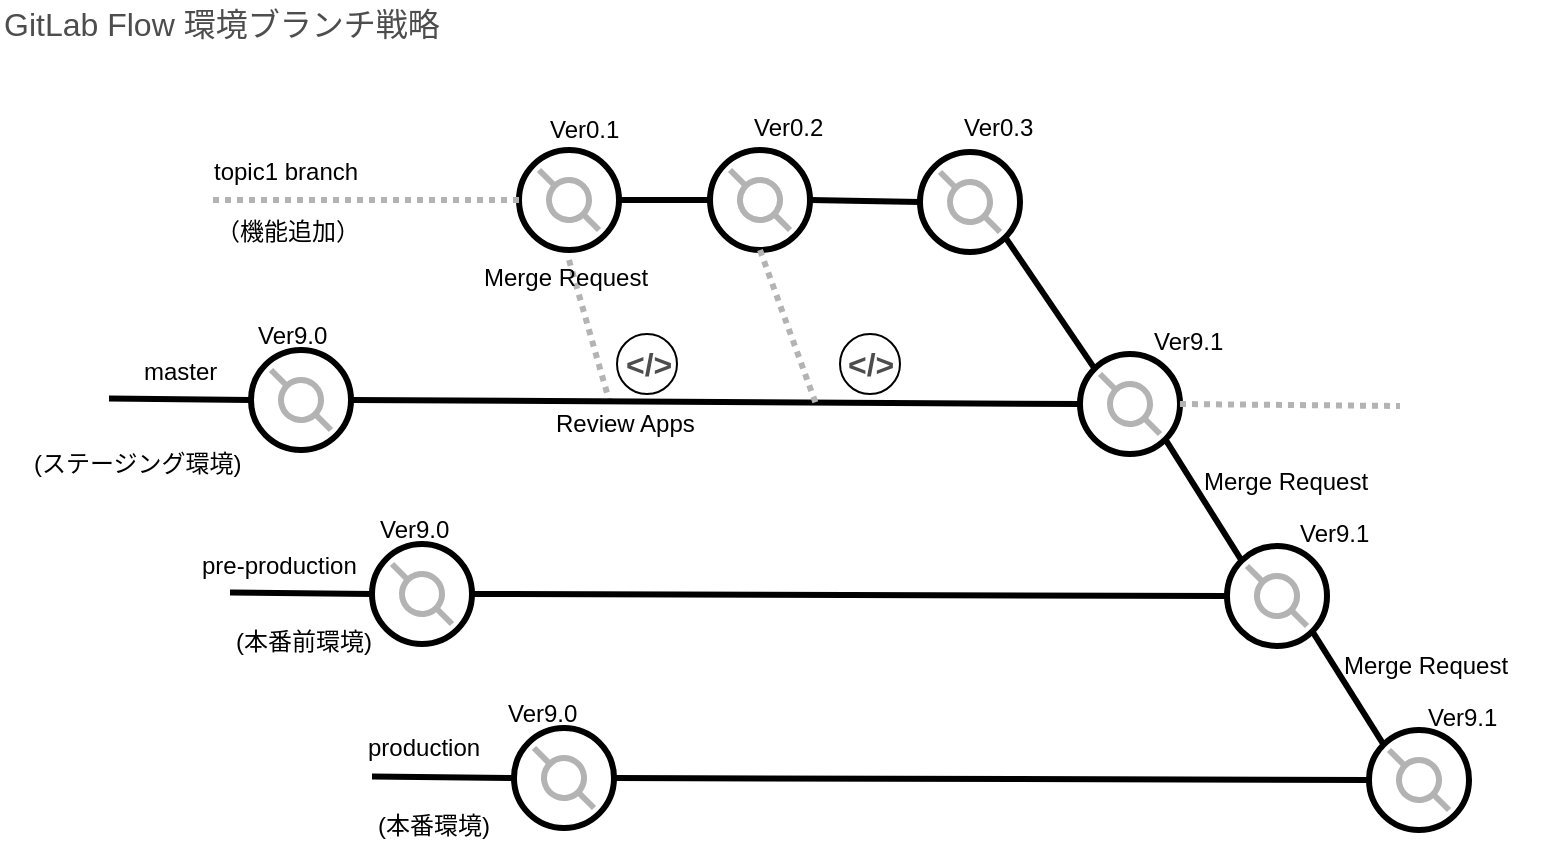 <mxfile version="10.8.3" type="github"><diagram id="h7-sMJOLMYEYU_j4cz_C" name="Page-1"><mxGraphModel dx="1394" dy="804" grid="1" gridSize="10" guides="1" tooltips="1" connect="1" arrows="1" fold="1" page="1" pageScale="1" pageWidth="1169" pageHeight="827" math="0" shadow="0"><root><mxCell id="0"/><mxCell id="1" parent="0"/><mxCell id="c6o1sD_H5uUqsPZQ0E5W-1" value="" style="shape=image;html=1;verticalAlign=top;verticalLabelPosition=bottom;labelBackgroundColor=#ffffff;imageAspect=0;aspect=fixed;image=https://cdn4.iconfinder.com/data/icons/feather/24/git-merge-128.png" vertex="1" parent="1"><mxGeometry x="115.5" y="105" width="52" height="52" as="geometry"/></mxCell><mxCell id="c6o1sD_H5uUqsPZQ0E5W-2" value="" style="group" vertex="1" connectable="0" parent="1"><mxGeometry x="330.5" y="116" width="40" height="40" as="geometry"/></mxCell><mxCell id="c6o1sD_H5uUqsPZQ0E5W-3" value="" style="group" vertex="1" connectable="0" parent="c6o1sD_H5uUqsPZQ0E5W-2"><mxGeometry width="40" height="40" as="geometry"/></mxCell><mxCell id="c6o1sD_H5uUqsPZQ0E5W-4" value="" style="ellipse;whiteSpace=wrap;html=1;aspect=fixed;labelBackgroundColor=#ffffff;strokeColor=#000000;strokeWidth=3;fillColor=#FFFFFF;" vertex="1" parent="c6o1sD_H5uUqsPZQ0E5W-3"><mxGeometry x="-10" y="-10" width="50" height="50" as="geometry"/></mxCell><mxCell id="c6o1sD_H5uUqsPZQ0E5W-5" value="" style="endArrow=none;html=1;strokeWidth=3;strokeColor=#B3B3B3;" edge="1" parent="c6o1sD_H5uUqsPZQ0E5W-3"><mxGeometry width="50" height="50" relative="1" as="geometry"><mxPoint as="sourcePoint"/><mxPoint x="30" y="30" as="targetPoint"/></mxGeometry></mxCell><mxCell id="c6o1sD_H5uUqsPZQ0E5W-6" value="" style="ellipse;whiteSpace=wrap;html=1;aspect=fixed;labelBackgroundColor=#ffffff;fillColor=#FFFFFF;strokeWidth=3;strokeColor=#B3B3B3;rotation=-10;" vertex="1" parent="c6o1sD_H5uUqsPZQ0E5W-3"><mxGeometry x="5" y="5" width="20" height="20" as="geometry"/></mxCell><mxCell id="c6o1sD_H5uUqsPZQ0E5W-17" value="" style="endArrow=none;dashed=1;html=1;strokeColor=#B3B3B3;strokeWidth=3;entryX=0;entryY=0.5;entryDx=0;entryDy=0;exitX=1;exitY=0.5;exitDx=0;exitDy=0;dashPattern=1 1;" edge="1" parent="1" source="c6o1sD_H5uUqsPZQ0E5W-1" target="c6o1sD_H5uUqsPZQ0E5W-4"><mxGeometry width="50" height="50" relative="1" as="geometry"><mxPoint x="185.5" y="231" as="sourcePoint"/><mxPoint x="235.5" y="181" as="targetPoint"/></mxGeometry></mxCell><mxCell id="c6o1sD_H5uUqsPZQ0E5W-18" value="" style="endArrow=none;html=1;strokeColor=#000000;strokeWidth=3;exitX=1;exitY=0.5;exitDx=0;exitDy=0;entryX=0;entryY=0.5;entryDx=0;entryDy=0;" edge="1" parent="1" source="c6o1sD_H5uUqsPZQ0E5W-4" target="c6o1sD_H5uUqsPZQ0E5W-90"><mxGeometry width="50" height="50" relative="1" as="geometry"><mxPoint x="115.5" y="231" as="sourcePoint"/><mxPoint x="419.5" y="131" as="targetPoint"/></mxGeometry></mxCell><mxCell id="c6o1sD_H5uUqsPZQ0E5W-25" value="topic1 branch" style="text;html=1;resizable=0;points=[];autosize=1;align=left;verticalAlign=top;spacingTop=-4;" vertex="1" parent="1"><mxGeometry x="165.5" y="107" width="90" height="20" as="geometry"/></mxCell><mxCell id="c6o1sD_H5uUqsPZQ0E5W-26" value="（機能追加）" style="text;html=1;resizable=0;points=[];autosize=1;align=left;verticalAlign=top;spacingTop=-4;" vertex="1" parent="1"><mxGeometry x="166.5" y="137" width="90" height="20" as="geometry"/></mxCell><mxCell id="c6o1sD_H5uUqsPZQ0E5W-35" value="" style="group" vertex="1" connectable="0" parent="1"><mxGeometry x="369.5" y="198" width="32" height="30" as="geometry"/></mxCell><mxCell id="c6o1sD_H5uUqsPZQ0E5W-36" value="" style="ellipse;whiteSpace=wrap;html=1;aspect=fixed;" vertex="1" parent="c6o1sD_H5uUqsPZQ0E5W-35"><mxGeometry width="30" height="30" as="geometry"/></mxCell><mxCell id="c6o1sD_H5uUqsPZQ0E5W-37" value="&lt;b style=&quot;font-size: 16px;&quot;&gt;&amp;lt;/&amp;gt;&lt;/b&gt;" style="text;html=1;resizable=0;points=[];autosize=1;align=left;verticalAlign=top;spacingTop=-4;fontColor=#4D4D4D;fontSize=16;" vertex="1" parent="c6o1sD_H5uUqsPZQ0E5W-35"><mxGeometry x="2" y="3" width="30" height="20" as="geometry"/></mxCell><mxCell id="c6o1sD_H5uUqsPZQ0E5W-38" value="" style="endArrow=none;dashed=1;html=1;strokeColor=#B3B3B3;strokeWidth=3;dashPattern=1 1;" edge="1" parent="1"><mxGeometry width="50" height="50" relative="1" as="geometry"><mxPoint x="345.5" y="161" as="sourcePoint"/><mxPoint x="365.5" y="231" as="targetPoint"/></mxGeometry></mxCell><mxCell id="c6o1sD_H5uUqsPZQ0E5W-40" value="Merge Request&lt;br&gt;" style="text;html=1;resizable=0;points=[];autosize=1;align=left;verticalAlign=top;spacingTop=-4;" vertex="1" parent="1"><mxGeometry x="300.5" y="160" width="100" height="20" as="geometry"/></mxCell><mxCell id="c6o1sD_H5uUqsPZQ0E5W-70" value="GitLab Flow 環境ブランチ戦略" style="text;html=1;resizable=0;points=[];autosize=1;align=left;verticalAlign=top;spacingTop=-4;fontSize=16;fontColor=#4D4D4D;" vertex="1" parent="1"><mxGeometry x="61" y="31" width="230" height="20" as="geometry"/></mxCell><mxCell id="c6o1sD_H5uUqsPZQ0E5W-71" value="" style="group" vertex="1" connectable="0" parent="1"><mxGeometry x="196.5" y="216" width="40" height="40" as="geometry"/></mxCell><mxCell id="c6o1sD_H5uUqsPZQ0E5W-72" value="" style="group" vertex="1" connectable="0" parent="c6o1sD_H5uUqsPZQ0E5W-71"><mxGeometry width="40" height="40" as="geometry"/></mxCell><mxCell id="c6o1sD_H5uUqsPZQ0E5W-73" value="" style="ellipse;whiteSpace=wrap;html=1;aspect=fixed;labelBackgroundColor=#ffffff;strokeColor=#000000;strokeWidth=3;fillColor=#FFFFFF;" vertex="1" parent="c6o1sD_H5uUqsPZQ0E5W-72"><mxGeometry x="-10" y="-10" width="50" height="50" as="geometry"/></mxCell><mxCell id="c6o1sD_H5uUqsPZQ0E5W-74" value="" style="endArrow=none;html=1;strokeWidth=3;strokeColor=#B3B3B3;" edge="1" parent="c6o1sD_H5uUqsPZQ0E5W-72"><mxGeometry width="50" height="50" relative="1" as="geometry"><mxPoint as="sourcePoint"/><mxPoint x="30" y="30" as="targetPoint"/></mxGeometry></mxCell><mxCell id="c6o1sD_H5uUqsPZQ0E5W-75" value="" style="ellipse;whiteSpace=wrap;html=1;aspect=fixed;labelBackgroundColor=#ffffff;fillColor=#FFFFFF;strokeWidth=3;strokeColor=#B3B3B3;rotation=-10;" vertex="1" parent="c6o1sD_H5uUqsPZQ0E5W-72"><mxGeometry x="5" y="5" width="20" height="20" as="geometry"/></mxCell><mxCell id="c6o1sD_H5uUqsPZQ0E5W-76" value="" style="shape=image;html=1;verticalAlign=top;verticalLabelPosition=bottom;labelBackgroundColor=#ffffff;imageAspect=0;aspect=fixed;image=https://cdn4.iconfinder.com/data/icons/feather/24/git-merge-128.png" vertex="1" parent="1"><mxGeometry x="63.5" y="204" width="52" height="52" as="geometry"/></mxCell><mxCell id="c6o1sD_H5uUqsPZQ0E5W-77" value="" style="endArrow=none;html=1;strokeColor=#000000;strokeWidth=3;entryX=0;entryY=0.5;entryDx=0;entryDy=0;" edge="1" parent="1" source="c6o1sD_H5uUqsPZQ0E5W-76" target="c6o1sD_H5uUqsPZQ0E5W-73"><mxGeometry width="50" height="50" relative="1" as="geometry"><mxPoint x="124" y="229.5" as="sourcePoint"/><mxPoint x="173" y="229.5" as="targetPoint"/></mxGeometry></mxCell><mxCell id="c6o1sD_H5uUqsPZQ0E5W-78" value="&lt;span style=&quot;font-size: 12px&quot;&gt;master&lt;br&gt;&lt;/span&gt;" style="text;html=1;resizable=0;points=[];autosize=1;align=left;verticalAlign=top;spacingTop=-4;fontSize=16;fontColor=#000000;" vertex="1" parent="1"><mxGeometry x="130.5" y="203" width="50" height="20" as="geometry"/></mxCell><mxCell id="c6o1sD_H5uUqsPZQ0E5W-79" value="&lt;span style=&quot;font-size: 12px&quot;&gt;(ステージング環境)&lt;br&gt;&lt;/span&gt;" style="text;html=1;resizable=0;points=[];autosize=1;align=left;verticalAlign=top;spacingTop=-4;fontSize=16;fontColor=#000000;" vertex="1" parent="1"><mxGeometry x="76" y="249" width="120" height="20" as="geometry"/></mxCell><mxCell id="c6o1sD_H5uUqsPZQ0E5W-80" value="" style="group" vertex="1" connectable="0" parent="1"><mxGeometry x="611" y="218" width="40" height="40" as="geometry"/></mxCell><mxCell id="c6o1sD_H5uUqsPZQ0E5W-81" value="" style="group" vertex="1" connectable="0" parent="c6o1sD_H5uUqsPZQ0E5W-80"><mxGeometry width="40" height="40" as="geometry"/></mxCell><mxCell id="c6o1sD_H5uUqsPZQ0E5W-82" value="" style="ellipse;whiteSpace=wrap;html=1;aspect=fixed;labelBackgroundColor=#ffffff;strokeColor=#000000;strokeWidth=3;fillColor=#FFFFFF;" vertex="1" parent="c6o1sD_H5uUqsPZQ0E5W-81"><mxGeometry x="-10" y="-10" width="50" height="50" as="geometry"/></mxCell><mxCell id="c6o1sD_H5uUqsPZQ0E5W-83" value="" style="endArrow=none;html=1;strokeWidth=3;strokeColor=#B3B3B3;" edge="1" parent="c6o1sD_H5uUqsPZQ0E5W-81"><mxGeometry width="50" height="50" relative="1" as="geometry"><mxPoint as="sourcePoint"/><mxPoint x="30" y="30" as="targetPoint"/></mxGeometry></mxCell><mxCell id="c6o1sD_H5uUqsPZQ0E5W-84" value="" style="ellipse;whiteSpace=wrap;html=1;aspect=fixed;labelBackgroundColor=#ffffff;fillColor=#FFFFFF;strokeWidth=3;strokeColor=#B3B3B3;rotation=-10;" vertex="1" parent="c6o1sD_H5uUqsPZQ0E5W-81"><mxGeometry x="5" y="5" width="20" height="20" as="geometry"/></mxCell><mxCell id="c6o1sD_H5uUqsPZQ0E5W-85" value="" style="endArrow=none;html=1;strokeColor=#000000;strokeWidth=3;entryX=0;entryY=0.5;entryDx=0;entryDy=0;exitX=1;exitY=0.5;exitDx=0;exitDy=0;" edge="1" parent="1" source="c6o1sD_H5uUqsPZQ0E5W-73" target="c6o1sD_H5uUqsPZQ0E5W-82"><mxGeometry width="50" height="50" relative="1" as="geometry"><mxPoint x="125.5" y="240.267" as="sourcePoint"/><mxPoint x="197" y="241" as="targetPoint"/></mxGeometry></mxCell><mxCell id="c6o1sD_H5uUqsPZQ0E5W-86" value="&lt;span style=&quot;font-size: 12px&quot;&gt;Ver9.0&lt;br&gt;&lt;/span&gt;" style="text;html=1;resizable=0;points=[];autosize=1;align=left;verticalAlign=top;spacingTop=-4;fontSize=16;fontColor=#000000;" vertex="1" parent="1"><mxGeometry x="188" y="185" width="50" height="20" as="geometry"/></mxCell><mxCell id="c6o1sD_H5uUqsPZQ0E5W-88" value="" style="group" vertex="1" connectable="0" parent="1"><mxGeometry x="426" y="116" width="40" height="40" as="geometry"/></mxCell><mxCell id="c6o1sD_H5uUqsPZQ0E5W-89" value="" style="group" vertex="1" connectable="0" parent="c6o1sD_H5uUqsPZQ0E5W-88"><mxGeometry width="40" height="40" as="geometry"/></mxCell><mxCell id="c6o1sD_H5uUqsPZQ0E5W-90" value="" style="ellipse;whiteSpace=wrap;html=1;aspect=fixed;labelBackgroundColor=#ffffff;strokeColor=#000000;strokeWidth=3;fillColor=#FFFFFF;" vertex="1" parent="c6o1sD_H5uUqsPZQ0E5W-89"><mxGeometry x="-10" y="-10" width="50" height="50" as="geometry"/></mxCell><mxCell id="c6o1sD_H5uUqsPZQ0E5W-91" value="" style="endArrow=none;html=1;strokeWidth=3;strokeColor=#B3B3B3;" edge="1" parent="c6o1sD_H5uUqsPZQ0E5W-89"><mxGeometry width="50" height="50" relative="1" as="geometry"><mxPoint as="sourcePoint"/><mxPoint x="30" y="30" as="targetPoint"/></mxGeometry></mxCell><mxCell id="c6o1sD_H5uUqsPZQ0E5W-92" value="" style="ellipse;whiteSpace=wrap;html=1;aspect=fixed;labelBackgroundColor=#ffffff;fillColor=#FFFFFF;strokeWidth=3;strokeColor=#B3B3B3;rotation=-10;" vertex="1" parent="c6o1sD_H5uUqsPZQ0E5W-89"><mxGeometry x="5" y="5" width="20" height="20" as="geometry"/></mxCell><mxCell id="c6o1sD_H5uUqsPZQ0E5W-93" value="" style="group" vertex="1" connectable="0" parent="1"><mxGeometry x="531" y="117" width="40" height="40" as="geometry"/></mxCell><mxCell id="c6o1sD_H5uUqsPZQ0E5W-94" value="" style="group" vertex="1" connectable="0" parent="c6o1sD_H5uUqsPZQ0E5W-93"><mxGeometry width="40" height="40" as="geometry"/></mxCell><mxCell id="c6o1sD_H5uUqsPZQ0E5W-95" value="" style="ellipse;whiteSpace=wrap;html=1;aspect=fixed;labelBackgroundColor=#ffffff;strokeColor=#000000;strokeWidth=3;fillColor=#FFFFFF;" vertex="1" parent="c6o1sD_H5uUqsPZQ0E5W-94"><mxGeometry x="-10" y="-10" width="50" height="50" as="geometry"/></mxCell><mxCell id="c6o1sD_H5uUqsPZQ0E5W-96" value="" style="endArrow=none;html=1;strokeWidth=3;strokeColor=#B3B3B3;" edge="1" parent="c6o1sD_H5uUqsPZQ0E5W-94"><mxGeometry width="50" height="50" relative="1" as="geometry"><mxPoint as="sourcePoint"/><mxPoint x="30" y="30" as="targetPoint"/></mxGeometry></mxCell><mxCell id="c6o1sD_H5uUqsPZQ0E5W-97" value="" style="ellipse;whiteSpace=wrap;html=1;aspect=fixed;labelBackgroundColor=#ffffff;fillColor=#FFFFFF;strokeWidth=3;strokeColor=#B3B3B3;rotation=-10;" vertex="1" parent="c6o1sD_H5uUqsPZQ0E5W-94"><mxGeometry x="5" y="5" width="20" height="20" as="geometry"/></mxCell><mxCell id="c6o1sD_H5uUqsPZQ0E5W-98" value="" style="endArrow=none;html=1;strokeColor=#000000;strokeWidth=3;exitX=1;exitY=0.5;exitDx=0;exitDy=0;entryX=0;entryY=0.5;entryDx=0;entryDy=0;" edge="1" parent="1" source="c6o1sD_H5uUqsPZQ0E5W-90" target="c6o1sD_H5uUqsPZQ0E5W-95"><mxGeometry width="50" height="50" relative="1" as="geometry"><mxPoint x="381" y="141" as="sourcePoint"/><mxPoint x="426" y="141" as="targetPoint"/></mxGeometry></mxCell><mxCell id="c6o1sD_H5uUqsPZQ0E5W-99" value="" style="endArrow=none;dashed=1;html=1;strokeColor=#B3B3B3;strokeWidth=3;dashPattern=1 1;exitX=0.5;exitY=1;exitDx=0;exitDy=0;" edge="1" parent="1" source="c6o1sD_H5uUqsPZQ0E5W-90"><mxGeometry width="50" height="50" relative="1" as="geometry"><mxPoint x="355.5" y="171" as="sourcePoint"/><mxPoint x="469" y="233" as="targetPoint"/></mxGeometry></mxCell><mxCell id="c6o1sD_H5uUqsPZQ0E5W-100" value="" style="group" vertex="1" connectable="0" parent="1"><mxGeometry x="481" y="198" width="32" height="30" as="geometry"/></mxCell><mxCell id="c6o1sD_H5uUqsPZQ0E5W-101" value="" style="ellipse;whiteSpace=wrap;html=1;aspect=fixed;" vertex="1" parent="c6o1sD_H5uUqsPZQ0E5W-100"><mxGeometry width="30" height="30" as="geometry"/></mxCell><mxCell id="c6o1sD_H5uUqsPZQ0E5W-102" value="&lt;b style=&quot;font-size: 16px;&quot;&gt;&amp;lt;/&amp;gt;&lt;/b&gt;" style="text;html=1;resizable=0;points=[];autosize=1;align=left;verticalAlign=top;spacingTop=-4;fontColor=#4D4D4D;fontSize=16;" vertex="1" parent="c6o1sD_H5uUqsPZQ0E5W-100"><mxGeometry x="2" y="3" width="30" height="20" as="geometry"/></mxCell><mxCell id="c6o1sD_H5uUqsPZQ0E5W-103" value="Review Apps" style="text;html=1;resizable=0;points=[];autosize=1;align=left;verticalAlign=top;spacingTop=-4;" vertex="1" parent="1"><mxGeometry x="336.5" y="233" width="90" height="20" as="geometry"/></mxCell><mxCell id="c6o1sD_H5uUqsPZQ0E5W-104" value="" style="endArrow=none;html=1;strokeColor=#000000;strokeWidth=3;entryX=0;entryY=0;entryDx=0;entryDy=0;exitX=1;exitY=1;exitDx=0;exitDy=0;" edge="1" parent="1" source="c6o1sD_H5uUqsPZQ0E5W-95" target="c6o1sD_H5uUqsPZQ0E5W-82"><mxGeometry width="50" height="50" relative="1" as="geometry"><mxPoint x="581" y="137" as="sourcePoint"/><mxPoint x="661" y="186" as="targetPoint"/></mxGeometry></mxCell><mxCell id="c6o1sD_H5uUqsPZQ0E5W-105" value="&lt;span style=&quot;font-size: 12px&quot;&gt;Ver9.1&lt;br&gt;&lt;/span&gt;" style="text;html=1;resizable=0;points=[];autosize=1;align=left;verticalAlign=top;spacingTop=-4;fontSize=16;fontColor=#000000;" vertex="1" parent="1"><mxGeometry x="636" y="188" width="50" height="20" as="geometry"/></mxCell><mxCell id="c6o1sD_H5uUqsPZQ0E5W-106" value="Ver0.1" style="text;html=1;resizable=0;points=[];autosize=1;align=left;verticalAlign=top;spacingTop=-4;" vertex="1" parent="1"><mxGeometry x="334" y="86" width="50" height="20" as="geometry"/></mxCell><mxCell id="c6o1sD_H5uUqsPZQ0E5W-107" value="Ver0.2" style="text;html=1;resizable=0;points=[];autosize=1;align=left;verticalAlign=top;spacingTop=-4;" vertex="1" parent="1"><mxGeometry x="436" y="85" width="50" height="20" as="geometry"/></mxCell><mxCell id="c6o1sD_H5uUqsPZQ0E5W-108" value="Ver0.3" style="text;html=1;resizable=0;points=[];autosize=1;align=left;verticalAlign=top;spacingTop=-4;" vertex="1" parent="1"><mxGeometry x="541" y="85" width="50" height="20" as="geometry"/></mxCell><mxCell id="c6o1sD_H5uUqsPZQ0E5W-109" value="" style="endArrow=none;dashed=1;html=1;strokeColor=#B3B3B3;strokeWidth=3;exitX=1;exitY=0.5;exitDx=0;exitDy=0;dashPattern=1 1;" edge="1" parent="1" source="c6o1sD_H5uUqsPZQ0E5W-82"><mxGeometry width="50" height="50" relative="1" as="geometry"><mxPoint x="661" y="233" as="sourcePoint"/><mxPoint x="761" y="234" as="targetPoint"/></mxGeometry></mxCell><mxCell id="c6o1sD_H5uUqsPZQ0E5W-110" value="" style="group" vertex="1" connectable="0" parent="1"><mxGeometry x="257" y="313" width="40" height="40" as="geometry"/></mxCell><mxCell id="c6o1sD_H5uUqsPZQ0E5W-111" value="" style="group" vertex="1" connectable="0" parent="c6o1sD_H5uUqsPZQ0E5W-110"><mxGeometry width="40" height="40" as="geometry"/></mxCell><mxCell id="c6o1sD_H5uUqsPZQ0E5W-112" value="" style="ellipse;whiteSpace=wrap;html=1;aspect=fixed;labelBackgroundColor=#ffffff;strokeColor=#000000;strokeWidth=3;fillColor=#FFFFFF;" vertex="1" parent="c6o1sD_H5uUqsPZQ0E5W-111"><mxGeometry x="-10" y="-10" width="50" height="50" as="geometry"/></mxCell><mxCell id="c6o1sD_H5uUqsPZQ0E5W-113" value="" style="endArrow=none;html=1;strokeWidth=3;strokeColor=#B3B3B3;" edge="1" parent="c6o1sD_H5uUqsPZQ0E5W-111"><mxGeometry width="50" height="50" relative="1" as="geometry"><mxPoint as="sourcePoint"/><mxPoint x="30" y="30" as="targetPoint"/></mxGeometry></mxCell><mxCell id="c6o1sD_H5uUqsPZQ0E5W-114" value="" style="ellipse;whiteSpace=wrap;html=1;aspect=fixed;labelBackgroundColor=#ffffff;fillColor=#FFFFFF;strokeWidth=3;strokeColor=#B3B3B3;rotation=-10;" vertex="1" parent="c6o1sD_H5uUqsPZQ0E5W-111"><mxGeometry x="5" y="5" width="20" height="20" as="geometry"/></mxCell><mxCell id="c6o1sD_H5uUqsPZQ0E5W-115" value="" style="shape=image;html=1;verticalAlign=top;verticalLabelPosition=bottom;labelBackgroundColor=#ffffff;imageAspect=0;aspect=fixed;image=https://cdn4.iconfinder.com/data/icons/feather/24/git-merge-128.png" vertex="1" parent="1"><mxGeometry x="124" y="301" width="52" height="52" as="geometry"/></mxCell><mxCell id="c6o1sD_H5uUqsPZQ0E5W-116" value="" style="endArrow=none;html=1;strokeColor=#000000;strokeWidth=3;entryX=0;entryY=0.5;entryDx=0;entryDy=0;" edge="1" parent="1" source="c6o1sD_H5uUqsPZQ0E5W-115" target="c6o1sD_H5uUqsPZQ0E5W-112"><mxGeometry width="50" height="50" relative="1" as="geometry"><mxPoint x="184.5" y="326.5" as="sourcePoint"/><mxPoint x="233.5" y="326.5" as="targetPoint"/></mxGeometry></mxCell><mxCell id="c6o1sD_H5uUqsPZQ0E5W-117" value="&lt;span style=&quot;font-size: 12px&quot;&gt;pre-production&lt;br&gt;&lt;/span&gt;" style="text;html=1;resizable=0;points=[];autosize=1;align=left;verticalAlign=top;spacingTop=-4;fontSize=16;fontColor=#000000;" vertex="1" parent="1"><mxGeometry x="159.5" y="300" width="90" height="20" as="geometry"/></mxCell><mxCell id="c6o1sD_H5uUqsPZQ0E5W-118" value="&lt;span style=&quot;font-size: 12px&quot;&gt;(本番前環境)&lt;br&gt;&lt;/span&gt;" style="text;html=1;resizable=0;points=[];autosize=1;align=left;verticalAlign=top;spacingTop=-4;fontSize=16;fontColor=#000000;" vertex="1" parent="1"><mxGeometry x="177" y="338" width="80" height="20" as="geometry"/></mxCell><mxCell id="c6o1sD_H5uUqsPZQ0E5W-119" value="&lt;span style=&quot;font-size: 12px&quot;&gt;Ver9.0&lt;br&gt;&lt;/span&gt;" style="text;html=1;resizable=0;points=[];autosize=1;align=left;verticalAlign=top;spacingTop=-4;fontSize=16;fontColor=#000000;" vertex="1" parent="1"><mxGeometry x="248.5" y="282" width="50" height="20" as="geometry"/></mxCell><mxCell id="c6o1sD_H5uUqsPZQ0E5W-127" value="" style="group" vertex="1" connectable="0" parent="1"><mxGeometry x="684.5" y="314" width="40" height="40" as="geometry"/></mxCell><mxCell id="c6o1sD_H5uUqsPZQ0E5W-128" value="" style="group" vertex="1" connectable="0" parent="c6o1sD_H5uUqsPZQ0E5W-127"><mxGeometry width="40" height="40" as="geometry"/></mxCell><mxCell id="c6o1sD_H5uUqsPZQ0E5W-129" value="" style="ellipse;whiteSpace=wrap;html=1;aspect=fixed;labelBackgroundColor=#ffffff;strokeColor=#000000;strokeWidth=3;fillColor=#FFFFFF;" vertex="1" parent="c6o1sD_H5uUqsPZQ0E5W-128"><mxGeometry x="-10" y="-10" width="50" height="50" as="geometry"/></mxCell><mxCell id="c6o1sD_H5uUqsPZQ0E5W-130" value="" style="endArrow=none;html=1;strokeWidth=3;strokeColor=#B3B3B3;" edge="1" parent="c6o1sD_H5uUqsPZQ0E5W-128"><mxGeometry width="50" height="50" relative="1" as="geometry"><mxPoint as="sourcePoint"/><mxPoint x="30" y="30" as="targetPoint"/></mxGeometry></mxCell><mxCell id="c6o1sD_H5uUqsPZQ0E5W-131" value="" style="ellipse;whiteSpace=wrap;html=1;aspect=fixed;labelBackgroundColor=#ffffff;fillColor=#FFFFFF;strokeWidth=3;strokeColor=#B3B3B3;rotation=-10;" vertex="1" parent="c6o1sD_H5uUqsPZQ0E5W-128"><mxGeometry x="5" y="5" width="20" height="20" as="geometry"/></mxCell><mxCell id="c6o1sD_H5uUqsPZQ0E5W-132" value="&lt;span style=&quot;font-size: 12px&quot;&gt;Ver9.1&lt;br&gt;&lt;/span&gt;" style="text;html=1;resizable=0;points=[];autosize=1;align=left;verticalAlign=top;spacingTop=-4;fontSize=16;fontColor=#000000;" vertex="1" parent="1"><mxGeometry x="708.5" y="284" width="50" height="20" as="geometry"/></mxCell><mxCell id="c6o1sD_H5uUqsPZQ0E5W-133" value="" style="endArrow=none;html=1;strokeColor=#000000;strokeWidth=3;exitX=1;exitY=0.5;exitDx=0;exitDy=0;entryX=0;entryY=0.5;entryDx=0;entryDy=0;" edge="1" parent="1" source="c6o1sD_H5uUqsPZQ0E5W-112" target="c6o1sD_H5uUqsPZQ0E5W-129"><mxGeometry width="50" height="50" relative="1" as="geometry"><mxPoint x="327" y="333" as="sourcePoint"/><mxPoint x="442" y="334" as="targetPoint"/></mxGeometry></mxCell><mxCell id="c6o1sD_H5uUqsPZQ0E5W-135" value="" style="endArrow=none;html=1;strokeColor=#000000;strokeWidth=3;exitX=1;exitY=1;exitDx=0;exitDy=0;entryX=0;entryY=0;entryDx=0;entryDy=0;" edge="1" parent="1" source="c6o1sD_H5uUqsPZQ0E5W-82" target="c6o1sD_H5uUqsPZQ0E5W-129"><mxGeometry width="50" height="50" relative="1" as="geometry"><mxPoint x="719" y="258.5" as="sourcePoint"/><mxPoint x="834" y="259.5" as="targetPoint"/></mxGeometry></mxCell><mxCell id="c6o1sD_H5uUqsPZQ0E5W-136" value="" style="group" vertex="1" connectable="0" parent="1"><mxGeometry x="328" y="405" width="40" height="40" as="geometry"/></mxCell><mxCell id="c6o1sD_H5uUqsPZQ0E5W-137" value="" style="group" vertex="1" connectable="0" parent="c6o1sD_H5uUqsPZQ0E5W-136"><mxGeometry width="40" height="40" as="geometry"/></mxCell><mxCell id="c6o1sD_H5uUqsPZQ0E5W-138" value="" style="ellipse;whiteSpace=wrap;html=1;aspect=fixed;labelBackgroundColor=#ffffff;strokeColor=#000000;strokeWidth=3;fillColor=#FFFFFF;" vertex="1" parent="c6o1sD_H5uUqsPZQ0E5W-137"><mxGeometry x="-10" y="-10" width="50" height="50" as="geometry"/></mxCell><mxCell id="c6o1sD_H5uUqsPZQ0E5W-139" value="" style="endArrow=none;html=1;strokeWidth=3;strokeColor=#B3B3B3;" edge="1" parent="c6o1sD_H5uUqsPZQ0E5W-137"><mxGeometry width="50" height="50" relative="1" as="geometry"><mxPoint as="sourcePoint"/><mxPoint x="30" y="30" as="targetPoint"/></mxGeometry></mxCell><mxCell id="c6o1sD_H5uUqsPZQ0E5W-140" value="" style="ellipse;whiteSpace=wrap;html=1;aspect=fixed;labelBackgroundColor=#ffffff;fillColor=#FFFFFF;strokeWidth=3;strokeColor=#B3B3B3;rotation=-10;" vertex="1" parent="c6o1sD_H5uUqsPZQ0E5W-137"><mxGeometry x="5" y="5" width="20" height="20" as="geometry"/></mxCell><mxCell id="c6o1sD_H5uUqsPZQ0E5W-141" value="" style="shape=image;html=1;verticalAlign=top;verticalLabelPosition=bottom;labelBackgroundColor=#ffffff;imageAspect=0;aspect=fixed;image=https://cdn4.iconfinder.com/data/icons/feather/24/git-merge-128.png" vertex="1" parent="1"><mxGeometry x="195" y="393" width="52" height="52" as="geometry"/></mxCell><mxCell id="c6o1sD_H5uUqsPZQ0E5W-142" value="" style="endArrow=none;html=1;strokeColor=#000000;strokeWidth=3;entryX=0;entryY=0.5;entryDx=0;entryDy=0;" edge="1" parent="1" source="c6o1sD_H5uUqsPZQ0E5W-141" target="c6o1sD_H5uUqsPZQ0E5W-138"><mxGeometry width="50" height="50" relative="1" as="geometry"><mxPoint x="255.5" y="418.5" as="sourcePoint"/><mxPoint x="304.5" y="418.5" as="targetPoint"/></mxGeometry></mxCell><mxCell id="c6o1sD_H5uUqsPZQ0E5W-143" value="&lt;span style=&quot;font-size: 12px&quot;&gt;production&lt;br&gt;&lt;/span&gt;" style="text;html=1;resizable=0;points=[];autosize=1;align=left;verticalAlign=top;spacingTop=-4;fontSize=16;fontColor=#000000;" vertex="1" parent="1"><mxGeometry x="243" y="391" width="70" height="20" as="geometry"/></mxCell><mxCell id="c6o1sD_H5uUqsPZQ0E5W-144" value="&lt;span style=&quot;font-size: 12px&quot;&gt;(本番環境)&lt;br&gt;&lt;/span&gt;" style="text;html=1;resizable=0;points=[];autosize=1;align=left;verticalAlign=top;spacingTop=-4;fontSize=16;fontColor=#000000;" vertex="1" parent="1"><mxGeometry x="248" y="430" width="70" height="20" as="geometry"/></mxCell><mxCell id="c6o1sD_H5uUqsPZQ0E5W-145" value="&lt;span style=&quot;font-size: 12px&quot;&gt;Ver9.0&lt;br&gt;&lt;/span&gt;" style="text;html=1;resizable=0;points=[];autosize=1;align=left;verticalAlign=top;spacingTop=-4;fontSize=16;fontColor=#000000;" vertex="1" parent="1"><mxGeometry x="312.5" y="374" width="50" height="20" as="geometry"/></mxCell><mxCell id="c6o1sD_H5uUqsPZQ0E5W-146" value="" style="group" vertex="1" connectable="0" parent="1"><mxGeometry x="755.5" y="406" width="40" height="40" as="geometry"/></mxCell><mxCell id="c6o1sD_H5uUqsPZQ0E5W-147" value="" style="group" vertex="1" connectable="0" parent="c6o1sD_H5uUqsPZQ0E5W-146"><mxGeometry width="40" height="40" as="geometry"/></mxCell><mxCell id="c6o1sD_H5uUqsPZQ0E5W-148" value="" style="ellipse;whiteSpace=wrap;html=1;aspect=fixed;labelBackgroundColor=#ffffff;strokeColor=#000000;strokeWidth=3;fillColor=#FFFFFF;" vertex="1" parent="c6o1sD_H5uUqsPZQ0E5W-147"><mxGeometry x="-10" y="-10" width="50" height="50" as="geometry"/></mxCell><mxCell id="c6o1sD_H5uUqsPZQ0E5W-149" value="" style="endArrow=none;html=1;strokeWidth=3;strokeColor=#B3B3B3;" edge="1" parent="c6o1sD_H5uUqsPZQ0E5W-147"><mxGeometry width="50" height="50" relative="1" as="geometry"><mxPoint as="sourcePoint"/><mxPoint x="30" y="30" as="targetPoint"/></mxGeometry></mxCell><mxCell id="c6o1sD_H5uUqsPZQ0E5W-150" value="" style="ellipse;whiteSpace=wrap;html=1;aspect=fixed;labelBackgroundColor=#ffffff;fillColor=#FFFFFF;strokeWidth=3;strokeColor=#B3B3B3;rotation=-10;" vertex="1" parent="c6o1sD_H5uUqsPZQ0E5W-147"><mxGeometry x="5" y="5" width="20" height="20" as="geometry"/></mxCell><mxCell id="c6o1sD_H5uUqsPZQ0E5W-151" value="&lt;span style=&quot;font-size: 12px&quot;&gt;Ver9.1&lt;br&gt;&lt;/span&gt;" style="text;html=1;resizable=0;points=[];autosize=1;align=left;verticalAlign=top;spacingTop=-4;fontSize=16;fontColor=#000000;" vertex="1" parent="1"><mxGeometry x="772.5" y="376" width="50" height="20" as="geometry"/></mxCell><mxCell id="c6o1sD_H5uUqsPZQ0E5W-152" value="" style="endArrow=none;html=1;strokeColor=#000000;strokeWidth=3;exitX=1;exitY=0.5;exitDx=0;exitDy=0;entryX=0;entryY=0.5;entryDx=0;entryDy=0;" edge="1" parent="1" source="c6o1sD_H5uUqsPZQ0E5W-138" target="c6o1sD_H5uUqsPZQ0E5W-148"><mxGeometry width="50" height="50" relative="1" as="geometry"><mxPoint x="398" y="425" as="sourcePoint"/><mxPoint x="513" y="426" as="targetPoint"/></mxGeometry></mxCell><mxCell id="c6o1sD_H5uUqsPZQ0E5W-153" value="" style="endArrow=none;html=1;strokeColor=#000000;strokeWidth=3;entryX=0;entryY=0;entryDx=0;entryDy=0;exitX=1;exitY=1;exitDx=0;exitDy=0;" edge="1" parent="1" source="c6o1sD_H5uUqsPZQ0E5W-129" target="c6o1sD_H5uUqsPZQ0E5W-148"><mxGeometry width="50" height="50" relative="1" as="geometry"><mxPoint x="729" y="354" as="sourcePoint"/><mxPoint x="754.5" y="407" as="targetPoint"/></mxGeometry></mxCell><mxCell id="c6o1sD_H5uUqsPZQ0E5W-154" value="Merge Request&lt;br&gt;" style="text;html=1;resizable=0;points=[];autosize=1;align=left;verticalAlign=top;spacingTop=-4;" vertex="1" parent="1"><mxGeometry x="661" y="262" width="100" height="20" as="geometry"/></mxCell><mxCell id="c6o1sD_H5uUqsPZQ0E5W-155" value="Merge Request&lt;br&gt;" style="text;html=1;resizable=0;points=[];autosize=1;align=left;verticalAlign=top;spacingTop=-4;" vertex="1" parent="1"><mxGeometry x="730.5" y="354" width="100" height="20" as="geometry"/></mxCell></root></mxGraphModel></diagram></mxfile>